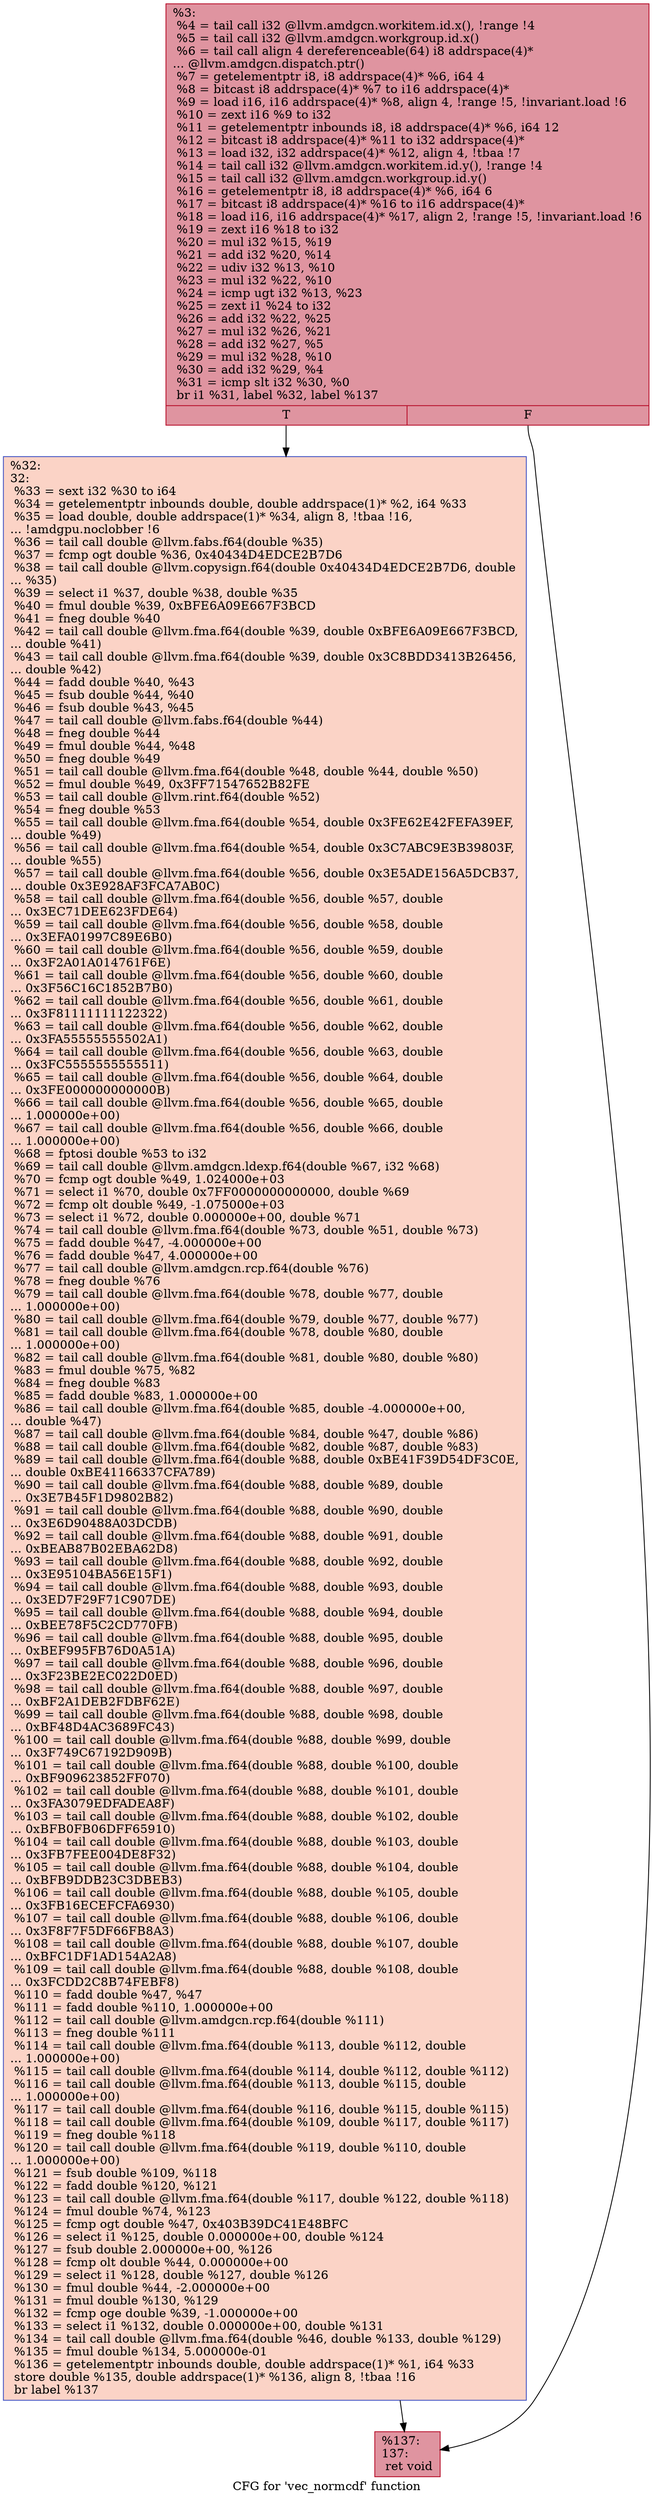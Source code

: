 digraph "CFG for 'vec_normcdf' function" {
	label="CFG for 'vec_normcdf' function";

	Node0x4584320 [shape=record,color="#b70d28ff", style=filled, fillcolor="#b70d2870",label="{%3:\l  %4 = tail call i32 @llvm.amdgcn.workitem.id.x(), !range !4\l  %5 = tail call i32 @llvm.amdgcn.workgroup.id.x()\l  %6 = tail call align 4 dereferenceable(64) i8 addrspace(4)*\l... @llvm.amdgcn.dispatch.ptr()\l  %7 = getelementptr i8, i8 addrspace(4)* %6, i64 4\l  %8 = bitcast i8 addrspace(4)* %7 to i16 addrspace(4)*\l  %9 = load i16, i16 addrspace(4)* %8, align 4, !range !5, !invariant.load !6\l  %10 = zext i16 %9 to i32\l  %11 = getelementptr inbounds i8, i8 addrspace(4)* %6, i64 12\l  %12 = bitcast i8 addrspace(4)* %11 to i32 addrspace(4)*\l  %13 = load i32, i32 addrspace(4)* %12, align 4, !tbaa !7\l  %14 = tail call i32 @llvm.amdgcn.workitem.id.y(), !range !4\l  %15 = tail call i32 @llvm.amdgcn.workgroup.id.y()\l  %16 = getelementptr i8, i8 addrspace(4)* %6, i64 6\l  %17 = bitcast i8 addrspace(4)* %16 to i16 addrspace(4)*\l  %18 = load i16, i16 addrspace(4)* %17, align 2, !range !5, !invariant.load !6\l  %19 = zext i16 %18 to i32\l  %20 = mul i32 %15, %19\l  %21 = add i32 %20, %14\l  %22 = udiv i32 %13, %10\l  %23 = mul i32 %22, %10\l  %24 = icmp ugt i32 %13, %23\l  %25 = zext i1 %24 to i32\l  %26 = add i32 %22, %25\l  %27 = mul i32 %26, %21\l  %28 = add i32 %27, %5\l  %29 = mul i32 %28, %10\l  %30 = add i32 %29, %4\l  %31 = icmp slt i32 %30, %0\l  br i1 %31, label %32, label %137\l|{<s0>T|<s1>F}}"];
	Node0x4584320:s0 -> Node0x4588360;
	Node0x4584320:s1 -> Node0x45883f0;
	Node0x4588360 [shape=record,color="#3d50c3ff", style=filled, fillcolor="#f59c7d70",label="{%32:\l32:                                               \l  %33 = sext i32 %30 to i64\l  %34 = getelementptr inbounds double, double addrspace(1)* %2, i64 %33\l  %35 = load double, double addrspace(1)* %34, align 8, !tbaa !16,\l... !amdgpu.noclobber !6\l  %36 = tail call double @llvm.fabs.f64(double %35)\l  %37 = fcmp ogt double %36, 0x40434D4EDCE2B7D6\l  %38 = tail call double @llvm.copysign.f64(double 0x40434D4EDCE2B7D6, double\l... %35)\l  %39 = select i1 %37, double %38, double %35\l  %40 = fmul double %39, 0xBFE6A09E667F3BCD\l  %41 = fneg double %40\l  %42 = tail call double @llvm.fma.f64(double %39, double 0xBFE6A09E667F3BCD,\l... double %41)\l  %43 = tail call double @llvm.fma.f64(double %39, double 0x3C8BDD3413B26456,\l... double %42)\l  %44 = fadd double %40, %43\l  %45 = fsub double %44, %40\l  %46 = fsub double %43, %45\l  %47 = tail call double @llvm.fabs.f64(double %44)\l  %48 = fneg double %44\l  %49 = fmul double %44, %48\l  %50 = fneg double %49\l  %51 = tail call double @llvm.fma.f64(double %48, double %44, double %50)\l  %52 = fmul double %49, 0x3FF71547652B82FE\l  %53 = tail call double @llvm.rint.f64(double %52)\l  %54 = fneg double %53\l  %55 = tail call double @llvm.fma.f64(double %54, double 0x3FE62E42FEFA39EF,\l... double %49)\l  %56 = tail call double @llvm.fma.f64(double %54, double 0x3C7ABC9E3B39803F,\l... double %55)\l  %57 = tail call double @llvm.fma.f64(double %56, double 0x3E5ADE156A5DCB37,\l... double 0x3E928AF3FCA7AB0C)\l  %58 = tail call double @llvm.fma.f64(double %56, double %57, double\l... 0x3EC71DEE623FDE64)\l  %59 = tail call double @llvm.fma.f64(double %56, double %58, double\l... 0x3EFA01997C89E6B0)\l  %60 = tail call double @llvm.fma.f64(double %56, double %59, double\l... 0x3F2A01A014761F6E)\l  %61 = tail call double @llvm.fma.f64(double %56, double %60, double\l... 0x3F56C16C1852B7B0)\l  %62 = tail call double @llvm.fma.f64(double %56, double %61, double\l... 0x3F81111111122322)\l  %63 = tail call double @llvm.fma.f64(double %56, double %62, double\l... 0x3FA55555555502A1)\l  %64 = tail call double @llvm.fma.f64(double %56, double %63, double\l... 0x3FC5555555555511)\l  %65 = tail call double @llvm.fma.f64(double %56, double %64, double\l... 0x3FE000000000000B)\l  %66 = tail call double @llvm.fma.f64(double %56, double %65, double\l... 1.000000e+00)\l  %67 = tail call double @llvm.fma.f64(double %56, double %66, double\l... 1.000000e+00)\l  %68 = fptosi double %53 to i32\l  %69 = tail call double @llvm.amdgcn.ldexp.f64(double %67, i32 %68)\l  %70 = fcmp ogt double %49, 1.024000e+03\l  %71 = select i1 %70, double 0x7FF0000000000000, double %69\l  %72 = fcmp olt double %49, -1.075000e+03\l  %73 = select i1 %72, double 0.000000e+00, double %71\l  %74 = tail call double @llvm.fma.f64(double %73, double %51, double %73)\l  %75 = fadd double %47, -4.000000e+00\l  %76 = fadd double %47, 4.000000e+00\l  %77 = tail call double @llvm.amdgcn.rcp.f64(double %76)\l  %78 = fneg double %76\l  %79 = tail call double @llvm.fma.f64(double %78, double %77, double\l... 1.000000e+00)\l  %80 = tail call double @llvm.fma.f64(double %79, double %77, double %77)\l  %81 = tail call double @llvm.fma.f64(double %78, double %80, double\l... 1.000000e+00)\l  %82 = tail call double @llvm.fma.f64(double %81, double %80, double %80)\l  %83 = fmul double %75, %82\l  %84 = fneg double %83\l  %85 = fadd double %83, 1.000000e+00\l  %86 = tail call double @llvm.fma.f64(double %85, double -4.000000e+00,\l... double %47)\l  %87 = tail call double @llvm.fma.f64(double %84, double %47, double %86)\l  %88 = tail call double @llvm.fma.f64(double %82, double %87, double %83)\l  %89 = tail call double @llvm.fma.f64(double %88, double 0xBE41F39D54DF3C0E,\l... double 0xBE41166337CFA789)\l  %90 = tail call double @llvm.fma.f64(double %88, double %89, double\l... 0x3E7B45F1D9802B82)\l  %91 = tail call double @llvm.fma.f64(double %88, double %90, double\l... 0x3E6D90488A03DCDB)\l  %92 = tail call double @llvm.fma.f64(double %88, double %91, double\l... 0xBEAB87B02EBA62D8)\l  %93 = tail call double @llvm.fma.f64(double %88, double %92, double\l... 0x3E95104BA56E15F1)\l  %94 = tail call double @llvm.fma.f64(double %88, double %93, double\l... 0x3ED7F29F71C907DE)\l  %95 = tail call double @llvm.fma.f64(double %88, double %94, double\l... 0xBEE78F5C2CD770FB)\l  %96 = tail call double @llvm.fma.f64(double %88, double %95, double\l... 0xBEF995FB76D0A51A)\l  %97 = tail call double @llvm.fma.f64(double %88, double %96, double\l... 0x3F23BE2EC022D0ED)\l  %98 = tail call double @llvm.fma.f64(double %88, double %97, double\l... 0xBF2A1DEB2FDBF62E)\l  %99 = tail call double @llvm.fma.f64(double %88, double %98, double\l... 0xBF48D4AC3689FC43)\l  %100 = tail call double @llvm.fma.f64(double %88, double %99, double\l... 0x3F749C67192D909B)\l  %101 = tail call double @llvm.fma.f64(double %88, double %100, double\l... 0xBF909623852FF070)\l  %102 = tail call double @llvm.fma.f64(double %88, double %101, double\l... 0x3FA3079EDFADEA8F)\l  %103 = tail call double @llvm.fma.f64(double %88, double %102, double\l... 0xBFB0FB06DFF65910)\l  %104 = tail call double @llvm.fma.f64(double %88, double %103, double\l... 0x3FB7FEE004DE8F32)\l  %105 = tail call double @llvm.fma.f64(double %88, double %104, double\l... 0xBFB9DDB23C3DBEB3)\l  %106 = tail call double @llvm.fma.f64(double %88, double %105, double\l... 0x3FB16ECEFCFA6930)\l  %107 = tail call double @llvm.fma.f64(double %88, double %106, double\l... 0x3F8F7F5DF66FB8A3)\l  %108 = tail call double @llvm.fma.f64(double %88, double %107, double\l... 0xBFC1DF1AD154A2A8)\l  %109 = tail call double @llvm.fma.f64(double %88, double %108, double\l... 0x3FCDD2C8B74FEBF8)\l  %110 = fadd double %47, %47\l  %111 = fadd double %110, 1.000000e+00\l  %112 = tail call double @llvm.amdgcn.rcp.f64(double %111)\l  %113 = fneg double %111\l  %114 = tail call double @llvm.fma.f64(double %113, double %112, double\l... 1.000000e+00)\l  %115 = tail call double @llvm.fma.f64(double %114, double %112, double %112)\l  %116 = tail call double @llvm.fma.f64(double %113, double %115, double\l... 1.000000e+00)\l  %117 = tail call double @llvm.fma.f64(double %116, double %115, double %115)\l  %118 = tail call double @llvm.fma.f64(double %109, double %117, double %117)\l  %119 = fneg double %118\l  %120 = tail call double @llvm.fma.f64(double %119, double %110, double\l... 1.000000e+00)\l  %121 = fsub double %109, %118\l  %122 = fadd double %120, %121\l  %123 = tail call double @llvm.fma.f64(double %117, double %122, double %118)\l  %124 = fmul double %74, %123\l  %125 = fcmp ogt double %47, 0x403B39DC41E48BFC\l  %126 = select i1 %125, double 0.000000e+00, double %124\l  %127 = fsub double 2.000000e+00, %126\l  %128 = fcmp olt double %44, 0.000000e+00\l  %129 = select i1 %128, double %127, double %126\l  %130 = fmul double %44, -2.000000e+00\l  %131 = fmul double %130, %129\l  %132 = fcmp oge double %39, -1.000000e+00\l  %133 = select i1 %132, double 0.000000e+00, double %131\l  %134 = tail call double @llvm.fma.f64(double %46, double %133, double %129)\l  %135 = fmul double %134, 5.000000e-01\l  %136 = getelementptr inbounds double, double addrspace(1)* %1, i64 %33\l  store double %135, double addrspace(1)* %136, align 8, !tbaa !16\l  br label %137\l}"];
	Node0x4588360 -> Node0x45883f0;
	Node0x45883f0 [shape=record,color="#b70d28ff", style=filled, fillcolor="#b70d2870",label="{%137:\l137:                                              \l  ret void\l}"];
}
